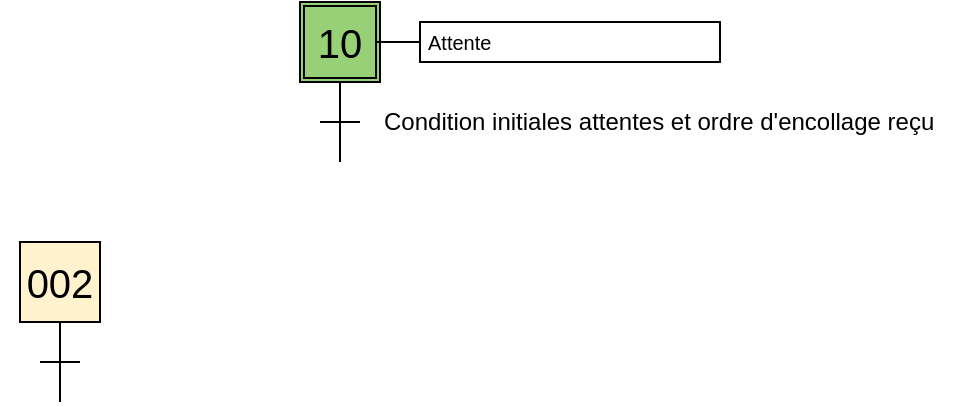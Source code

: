 <mxfile version="26.0.11">
  <diagram name="Page-1" id="wsNNgHkZyvKV6LnZdtPx">
    <mxGraphModel dx="574" dy="305" grid="1" gridSize="10" guides="1" tooltips="1" connect="1" arrows="1" fold="1" page="1" pageScale="1" pageWidth="827" pageHeight="1169" math="0" shadow="0">
      <root>
        <mxCell id="0" />
        <mxCell id="1" parent="0" />
        <mxCell id="UbcDlRzcyP1i6ImM1h1F-32" value="" style="group" parent="1" vertex="1" connectable="0">
          <mxGeometry x="120" y="390" width="40" height="80" as="geometry" />
        </mxCell>
        <mxCell id="UbcDlRzcyP1i6ImM1h1F-14" value="002" style="rounded=0;whiteSpace=wrap;html=1;fontSize=20;align=center;fillColor=#fff2cc;startSize=20;strokeColor=#000000;" parent="UbcDlRzcyP1i6ImM1h1F-32" vertex="1">
          <mxGeometry width="40" height="40" as="geometry" />
        </mxCell>
        <mxCell id="UbcDlRzcyP1i6ImM1h1F-15" value="" style="endArrow=none;html=1;fontSize=12;rounded=0;" parent="UbcDlRzcyP1i6ImM1h1F-32" edge="1">
          <mxGeometry x="152" y="350" width="50" height="50" as="geometry">
            <mxPoint x="10" y="60" as="sourcePoint" />
            <mxPoint x="30" y="60" as="targetPoint" />
          </mxGeometry>
        </mxCell>
        <mxCell id="UbcDlRzcyP1i6ImM1h1F-17" style="edgeStyle=none;rounded=0;orthogonalLoop=1;jettySize=auto;html=1;exitX=0.5;exitY=1;exitDx=0;exitDy=0;endArrow=none;endFill=0;fontSize=12;" parent="UbcDlRzcyP1i6ImM1h1F-32" source="UbcDlRzcyP1i6ImM1h1F-14" edge="1">
          <mxGeometry x="152" y="350" as="geometry">
            <mxPoint x="20" y="80" as="targetPoint" />
          </mxGeometry>
        </mxCell>
        <mxCell id="bhH3K2stA2qOaMXiyf2e-5" value="" style="group" vertex="1" connectable="0" parent="1">
          <mxGeometry x="260" y="270" width="330" height="80" as="geometry" />
        </mxCell>
        <mxCell id="UbcDlRzcyP1i6ImM1h1F-31" value="" style="group" parent="bhH3K2stA2qOaMXiyf2e-5" vertex="1" connectable="0">
          <mxGeometry width="40" height="80" as="geometry" />
        </mxCell>
        <mxCell id="UbcDlRzcyP1i6ImM1h1F-2" value="" style="rounded=0;whiteSpace=wrap;html=1;fontSize=20;align=center;fillColor=#97D077;container=0;" parent="UbcDlRzcyP1i6ImM1h1F-31" vertex="1">
          <mxGeometry width="40" height="40" as="geometry" />
        </mxCell>
        <mxCell id="UbcDlRzcyP1i6ImM1h1F-3" value="10" style="rounded=0;whiteSpace=wrap;html=1;fontSize=20;align=center;gradientColor=#97d077;fillColor=none;imageWidth=20;imageHeight=20;container=0;" parent="UbcDlRzcyP1i6ImM1h1F-31" vertex="1">
          <mxGeometry x="2" y="2" width="36" height="36" as="geometry" />
        </mxCell>
        <mxCell id="UbcDlRzcyP1i6ImM1h1F-4" value="" style="endArrow=none;html=1;fontSize=12;rounded=0;" parent="UbcDlRzcyP1i6ImM1h1F-31" edge="1">
          <mxGeometry x="150" y="250" width="50" height="50" as="geometry">
            <mxPoint x="10" y="60" as="sourcePoint" />
            <mxPoint x="30" y="60" as="targetPoint" />
          </mxGeometry>
        </mxCell>
        <mxCell id="UbcDlRzcyP1i6ImM1h1F-6" style="edgeStyle=none;rounded=0;orthogonalLoop=1;jettySize=auto;html=1;exitX=0.5;exitY=1;exitDx=0;exitDy=0;endArrow=none;endFill=0;fontSize=12;" parent="UbcDlRzcyP1i6ImM1h1F-31" source="UbcDlRzcyP1i6ImM1h1F-2" edge="1">
          <mxGeometry x="150" y="250" as="geometry">
            <mxPoint x="20" y="80" as="targetPoint" />
          </mxGeometry>
        </mxCell>
        <mxCell id="bhH3K2stA2qOaMXiyf2e-4" value="Condition initiales attentes et ordre d&#39;encollage reçu" style="text;html=1;align=left;verticalAlign=middle;whiteSpace=wrap;rounded=0;" vertex="1" parent="bhH3K2stA2qOaMXiyf2e-5">
          <mxGeometry x="40" y="50" width="290" height="20" as="geometry" />
        </mxCell>
        <mxCell id="UbcDlRzcyP1i6ImM1h1F-26" value="" style="group" parent="bhH3K2stA2qOaMXiyf2e-5" vertex="1" connectable="0">
          <mxGeometry x="-150" width="360" height="80" as="geometry" />
        </mxCell>
        <mxCell id="UbcDlRzcyP1i6ImM1h1F-22" value="Attente" style="text;html=1;fillColor=none;align=left;verticalAlign=middle;spacingLeft=4;spacingRight=4;whiteSpace=wrap;overflow=hidden;rotatable=0;points=[[0,0.5],[1,0.5]];portConstraint=eastwest;fontSize=10;spacing=0;strokeColor=#000000;container=0;" parent="UbcDlRzcyP1i6ImM1h1F-26" vertex="1">
          <mxGeometry x="210" y="10" width="150" height="20" as="geometry" />
        </mxCell>
        <mxCell id="bhH3K2stA2qOaMXiyf2e-6" style="edgeStyle=orthogonalEdgeStyle;rounded=0;orthogonalLoop=1;jettySize=auto;html=1;entryX=0;entryY=0.5;entryDx=0;entryDy=0;endArrow=none;startFill=0;" edge="1" parent="bhH3K2stA2qOaMXiyf2e-5" source="UbcDlRzcyP1i6ImM1h1F-3" target="UbcDlRzcyP1i6ImM1h1F-22">
          <mxGeometry relative="1" as="geometry" />
        </mxCell>
      </root>
    </mxGraphModel>
  </diagram>
</mxfile>
